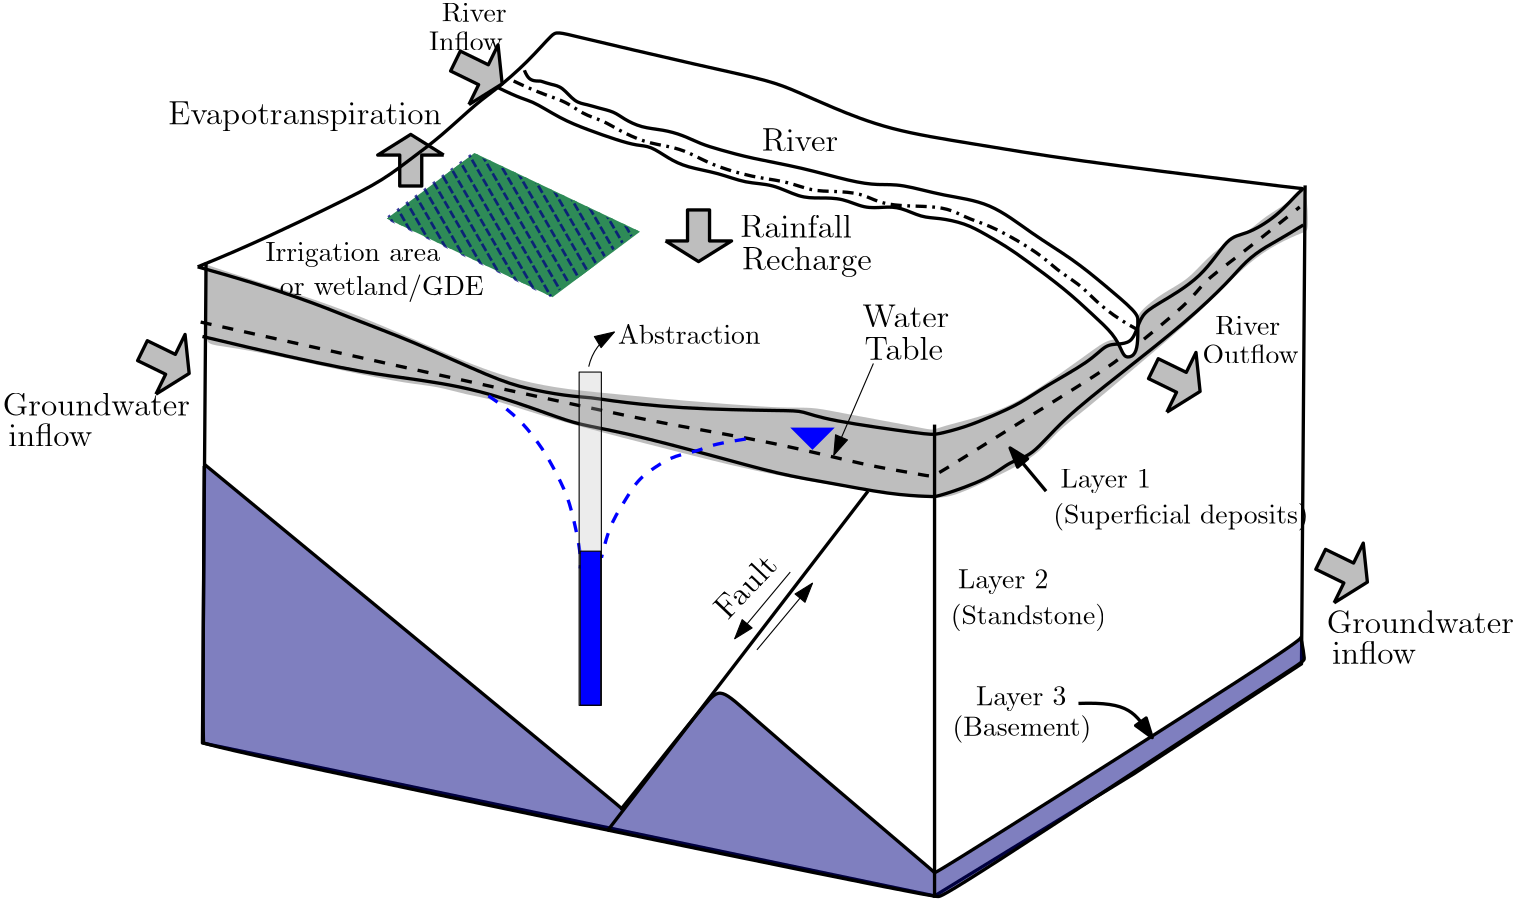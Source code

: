 <?xml version="1.0"?>
<!DOCTYPE ipe SYSTEM "ipe.dtd">
<ipe version="70218" creator="Ipe 7.2.21">
<info created="D:20210116212010" modified="D:20210116212230"/>
<ipestyle name="basic">
<symbol name="arrow/arc(spx)">
<path stroke="sym-stroke" fill="sym-stroke" pen="sym-pen">
0 0 m
-1 0.333 l
-1 -0.333 l
h
</path>
</symbol>
<symbol name="arrow/farc(spx)">
<path stroke="sym-stroke" fill="white" pen="sym-pen">
0 0 m
-1 0.333 l
-1 -0.333 l
h
</path>
</symbol>
<symbol name="arrow/ptarc(spx)">
<path stroke="sym-stroke" fill="sym-stroke" pen="sym-pen">
0 0 m
-1 0.333 l
-0.8 0 l
-1 -0.333 l
h
</path>
</symbol>
<symbol name="arrow/fptarc(spx)">
<path stroke="sym-stroke" fill="white" pen="sym-pen">
0 0 m
-1 0.333 l
-0.8 0 l
-1 -0.333 l
h
</path>
</symbol>
<symbol name="mark/circle(sx)" transformations="translations">
<path fill="sym-stroke">
0.6 0 0 0.6 0 0 e
0.4 0 0 0.4 0 0 e
</path>
</symbol>
<symbol name="mark/disk(sx)" transformations="translations">
<path fill="sym-stroke">
0.6 0 0 0.6 0 0 e
</path>
</symbol>
<symbol name="mark/fdisk(sfx)" transformations="translations">
<group>
<path fill="sym-fill">
0.5 0 0 0.5 0 0 e
</path>
<path fill="sym-stroke" fillrule="eofill">
0.6 0 0 0.6 0 0 e
0.4 0 0 0.4 0 0 e
</path>
</group>
</symbol>
<symbol name="mark/box(sx)" transformations="translations">
<path fill="sym-stroke" fillrule="eofill">
-0.6 -0.6 m
0.6 -0.6 l
0.6 0.6 l
-0.6 0.6 l
h
-0.4 -0.4 m
0.4 -0.4 l
0.4 0.4 l
-0.4 0.4 l
h
</path>
</symbol>
<symbol name="mark/square(sx)" transformations="translations">
<path fill="sym-stroke">
-0.6 -0.6 m
0.6 -0.6 l
0.6 0.6 l
-0.6 0.6 l
h
</path>
</symbol>
<symbol name="mark/fsquare(sfx)" transformations="translations">
<group>
<path fill="sym-fill">
-0.5 -0.5 m
0.5 -0.5 l
0.5 0.5 l
-0.5 0.5 l
h
</path>
<path fill="sym-stroke" fillrule="eofill">
-0.6 -0.6 m
0.6 -0.6 l
0.6 0.6 l
-0.6 0.6 l
h
-0.4 -0.4 m
0.4 -0.4 l
0.4 0.4 l
-0.4 0.4 l
h
</path>
</group>
</symbol>
<symbol name="mark/cross(sx)" transformations="translations">
<group>
<path fill="sym-stroke">
-0.43 -0.57 m
0.57 0.43 l
0.43 0.57 l
-0.57 -0.43 l
h
</path>
<path fill="sym-stroke">
-0.43 0.57 m
0.57 -0.43 l
0.43 -0.57 l
-0.57 0.43 l
h
</path>
</group>
</symbol>
<symbol name="arrow/fnormal(spx)">
<path stroke="sym-stroke" fill="white" pen="sym-pen">
0 0 m
-1 0.333 l
-1 -0.333 l
h
</path>
</symbol>
<symbol name="arrow/pointed(spx)">
<path stroke="sym-stroke" fill="sym-stroke" pen="sym-pen">
0 0 m
-1 0.333 l
-0.8 0 l
-1 -0.333 l
h
</path>
</symbol>
<symbol name="arrow/fpointed(spx)">
<path stroke="sym-stroke" fill="white" pen="sym-pen">
0 0 m
-1 0.333 l
-0.8 0 l
-1 -0.333 l
h
</path>
</symbol>
<symbol name="arrow/linear(spx)">
<path stroke="sym-stroke" pen="sym-pen">
-1 0.333 m
0 0 l
-1 -0.333 l
</path>
</symbol>
<symbol name="arrow/fdouble(spx)">
<path stroke="sym-stroke" fill="white" pen="sym-pen">
0 0 m
-1 0.333 l
-1 -0.333 l
h
-1 0 m
-2 0.333 l
-2 -0.333 l
h
</path>
</symbol>
<symbol name="arrow/double(spx)">
<path stroke="sym-stroke" fill="sym-stroke" pen="sym-pen">
0 0 m
-1 0.333 l
-1 -0.333 l
h
-1 0 m
-2 0.333 l
-2 -0.333 l
h
</path>
</symbol>
<symbol name="arrow/mid-normal(spx)">
<path stroke="sym-stroke" fill="sym-stroke" pen="sym-pen">
0.5 0 m
-0.5 0.333 l
-0.5 -0.333 l
h
</path>
</symbol>
<symbol name="arrow/mid-fnormal(spx)">
<path stroke="sym-stroke" fill="white" pen="sym-pen">
0.5 0 m
-0.5 0.333 l
-0.5 -0.333 l
h
</path>
</symbol>
<symbol name="arrow/mid-pointed(spx)">
<path stroke="sym-stroke" fill="sym-stroke" pen="sym-pen">
0.5 0 m
-0.5 0.333 l
-0.3 0 l
-0.5 -0.333 l
h
</path>
</symbol>
<symbol name="arrow/mid-fpointed(spx)">
<path stroke="sym-stroke" fill="white" pen="sym-pen">
0.5 0 m
-0.5 0.333 l
-0.3 0 l
-0.5 -0.333 l
h
</path>
</symbol>
<symbol name="arrow/mid-double(spx)">
<path stroke="sym-stroke" fill="sym-stroke" pen="sym-pen">
1 0 m
0 0.333 l
0 -0.333 l
h
0 0 m
-1 0.333 l
-1 -0.333 l
h
</path>
</symbol>
<symbol name="arrow/mid-fdouble(spx)">
<path stroke="sym-stroke" fill="white" pen="sym-pen">
1 0 m
0 0.333 l
0 -0.333 l
h
0 0 m
-1 0.333 l
-1 -0.333 l
h
</path>
</symbol>
<pen name="heavier" value="0.8"/>
<pen name="fat" value="1.2"/>
<pen name="ultrafat" value="2"/>
<symbolsize name="large" value="5"/>
<symbolsize name="small" value="2"/>
<symbolsize name="tiny" value="1.1"/>
<arrowsize name="large" value="10"/>
<arrowsize name="small" value="5"/>
<arrowsize name="tiny" value="3"/>
<color name="red" value="1 0 0"/>
<color name="blue" value="0 0 1"/>
<color name="green" value="0 1 0"/>
<color name="yellow" value="1 1 0"/>
<color name="orange" value="1 0.647 0"/>
<color name="gold" value="1 0.843 0"/>
<color name="purple" value="0.627 0.125 0.941"/>
<color name="gray" value="0.745"/>
<color name="brown" value="0.647 0.165 0.165"/>
<color name="navy" value="0 0 0.502"/>
<color name="pink" value="1 0.753 0.796"/>
<color name="seagreen" value="0.18 0.545 0.341"/>
<color name="turquoise" value="0.251 0.878 0.816"/>
<color name="violet" value="0.933 0.51 0.933"/>
<color name="darkblue" value="0 0 0.545"/>
<color name="darkcyan" value="0 0.545 0.545"/>
<color name="darkgray" value="0.663"/>
<color name="darkgreen" value="0 0.392 0"/>
<color name="darkmagenta" value="0.545 0 0.545"/>
<color name="darkorange" value="1 0.549 0"/>
<color name="darkred" value="0.545 0 0"/>
<color name="lightblue" value="0.678 0.847 0.902"/>
<color name="lightcyan" value="0.878 1 1"/>
<color name="lightgray" value="0.827"/>
<color name="lightgreen" value="0.565 0.933 0.565"/>
<color name="lightyellow" value="1 1 0.878"/>
<dashstyle name="dotted" value="[1 3] 0"/>
<dashstyle name="dashed" value="[4] 0"/>
<dashstyle name="dash dotted" value="[4 2 1 2] 0"/>
<dashstyle name="dash dot dotted" value="[4 2 1 2 1 2] 0"/>
<textsize name="large" value="\large"/>
<textsize name="Large" value="\Large"/>
<textsize name="LARGE" value="\LARGE"/>
<textsize name="huge" value="\huge"/>
<textsize name="Huge" value="\Huge"/>
<textsize name="small" value="\small"/>
<textsize name="footnote" value="\footnotesize"/>
<textsize name="tiny" value="\tiny"/>
<textstyle name="center" begin="\begin{center}" end="\end{center}"/>
<textstyle name="itemize" begin="\begin{itemize}" end="\end{itemize}"/>
<textstyle name="item" begin="\begin{itemize}\item{}" end="\end{itemize}"/>
<gridsize name="4 pts" value="4"/>
<gridsize name="8 pts (~3 mm)" value="8"/>
<gridsize name="16 pts (~6 mm)" value="16"/>
<gridsize name="32 pts (~12 mm)" value="32"/>
<gridsize name="10 pts (~3.5 mm)" value="10"/>
<gridsize name="20 pts (~7 mm)" value="20"/>
<gridsize name="14 pts (~5 mm)" value="14"/>
<gridsize name="28 pts (~10 mm)" value="28"/>
<gridsize name="56 pts (~20 mm)" value="56"/>
<anglesize name="90 deg" value="90"/>
<anglesize name="60 deg" value="60"/>
<anglesize name="45 deg" value="45"/>
<anglesize name="30 deg" value="30"/>
<anglesize name="22.5 deg" value="22.5"/>
<opacity name="10%" value="0.1"/>
<opacity name="30%" value="0.3"/>
<opacity name="50%" value="0.5"/>
<opacity name="75%" value="0.75"/>
<tiling name="falling" angle="-60" step="4" width="1"/>
<tiling name="rising" angle="30" step="4" width="1"/>
</ipestyle>
<page>
<layer name="alpha"/>
<view layers="alpha" active="alpha"/>
<path layer="alpha" matrix="1 0 0 1 0 -1" fill="gray">
119.095 708.658 m
133.342 703.478
163.13 695.059
193.565 682.108
209.755 674.985
220.763 670.452
234.362 665.919
251.199 662.681
273.216 660.738
291.996 658.796
325.669 656.205
334.088 656.205
341.211 656.205
350.277 654.263
375.532 649.73
383.95 647.787
384.598 649.082
406.615 654.263
420.214 662.034
438.346 674.985
443.526 678.87
447.412 680.813
450.65 680.813
453.888 682.108
456.478 686.641
457.125 690.526
466.191 697.65
475.257 702.183
481.733 709.954
490.799 717.077
497.275 719.667
502.455 724.848
512.816 730.676
515.406 735.209
517.997 734.561
518.644 719.667
517.349 719.667
506.988 715.134
497.275 708.658
486.266 697.65
475.905 687.289
455.183 669.804
437.698 654.91
427.985 647.787
420.862 638.721
406.615 631.598
390.426 623.827
383.95 623.827
379.417 623.179
325.669 631.598
295.234 639.369
246.666 651.672
224.649 659.443
215.583 660.738
204.574 663.976
195.508 664.624
172.196 669.157
146.941 674.985
128.809 678.223
121.685 678.87
121.685 681.461
121.038 708.011 c
</path>
<path stroke="black" dash="dashed" pen="fat">
119.743 685.994 m
195.508 669.157
227.886 662.034
257.675 655.558
288.11 649.082
326.964 642.606
359.99 634.188
376.827 631.598
382.655 630.303
384.598 630.95
414.386 649.73
444.822 668.509
452.592 674.337
476.552 693.764
480.438 700.24
490.151 707.363
505.045 719.019
515.406 727.438 c
</path>
<path stroke="black" pen="fat">
120.39 680.813 m
168.958 669.157
193.565 665.919
219.468 662.034
246.666 652.32
255.732 649.082
271.274 646.492
303.652 638.074
328.907 630.95
345.096 628.36
368.409 623.827
382.655 623.179
383.303 623.179
385.245 623.179
404.025 629.655
411.148 636.131
418.919 637.426
429.28 650.377
450.65 667.214
475.257 686.641
490.151 700.888
495.979 708.011
503.103 713.191
508.283 715.782
516.702 720.962 c
</path>
<path stroke="black" fill="white" pen="fat">
225.944 770.825 m
235.01 766.292
238.248 766.292
249.256 759.169
258.97 755.283
269.978 751.398
277.102 749.455
281.635 749.455
288.11 744.922
294.586 741.684
306.242 739.742
315.956 735.856
325.669 735.856
335.383 730.676
342.506 730.676
350.924 730.676
358.695 726.79
365.818 727.438
371.646 727.438
379.417 723.552
385.245 723.552
394.959 721.61
402.082 717.724
409.853 713.191
416.329 708.658
431.223 697.65
440.936 688.584
448.707 681.461
451.297 675.632
452.592 673.042
455.83 673.69
457.125 677.575
457.125 684.051
457.125 686.641
457.125 689.231
444.822 699.592
433.813 708.658
418.919 717.724
404.025 729.381
387.188 731.323
371.646 735.856
363.876 735.209
354.162 736.504
336.03 741.684
317.898 744.922
306.242 748.16
299.766 750.103
293.291 753.341
286.168 755.283
278.397 755.931
271.921 759.169
268.683 761.759
262.855 763.054
258.97 764.349
254.437 764.997
249.904 770.825
246.018 771.472
242.133 772.768
242.133 772.768
237.6 772.768
236.305 776.653
236.305 776.653 c
</path>
<path matrix="1.01183 0 0 1.03788 -2.75053 -29.2715" stroke="black" dash="dash dotted" pen="fat">
232.419 772.768 m
242.133 768.235
250.551 766.292
257.027 761.111
264.15 759.169
269.331 755.931
279.044 751.398
288.11 750.103
294.586 748.16
303.004 743.627
314.013 740.389
320.489 739.094
330.202 737.799
338.621 734.561
346.391 734.561
356.105 733.914
361.933 730.676
369.704 729.381
381.36 729.381
388.483 728.085
394.311 724.848
403.377 722.257
420.214 712.544
425.395 707.363
433.813 702.183
437.698 698.297
444.822 691.822
453.888 686.641
454.535 686.641 c
</path>
<path matrix="0.954545 0 0 1.01562 14.3616 -10.061" stroke="blue" dash="dashed" pen="fat">
315.956 643.902 m
302.357 641.959
300.414 640.016
288.758 638.074
282.282 634.188
275.159 629.655
269.978 621.237
264.15 612.818
261.56 601.81
261.56 601.81 c
</path>
<path stroke="blue" dash="dashed" pen="fat">
223.354 659.443 m
233.067 652.968
240.838 643.254
244.723 637.426
251.199 625.122
253.789 616.704
257.027 601.162
256.379 597.277 c
</path>
<path stroke="black" pen="fat">
121.685 707.363 m
120.39 534.463 l
383.95 479.419 l
383.95 479.419 l
455.83 523.454 l
516.054 562.956 l
517.349 735.209 l
</path>
<path matrix="1 0 0 1 0 -0.647568" stroke="black" fill="navy" pen="fat" opacity="50%" stroke-opacity="opaque">
121.038 635.483 m
271.921 511.15
271.274 511.798
270.626 510.503
306.89 556.48
306.89 553.89
383.303 489.133
383.95 488.485
383.95 487.838
516.702 572.022
515.406 573.317
516.054 572.669
517.349 564.251
516.702 564.898
387.188 479.419
385.245 480.067
383.303 479.419
121.038 533.815
121.038 535.758
120.39 534.463
121.038 634.836 c
</path>
<path stroke="black" pen="fat">
383.95 649.082 m
383.95 478.772 l
</path>
<path stroke="black" pen="fat">
359.99 625.122 m
266.093 502.732 l
</path>
<path stroke="black" pen="fat" arrow="normal/normal">
424.099 625.122 m
411.148 640.664 l
</path>
<path matrix="1 0 0 1 13.5989 3.23784" stroke="black" pen="fat" arrow="normal/normal">
422.157 545.471 m
440.936 546.119
442.231 542.234
448.707 533.168 c
</path>
<path matrix="-0.495145 0 0 -0.464523 211.219 1110.31" stroke="black" fill="gray" pen="fat">
8 784 m
32 768 l
56 784 l
40 784 l
40 808 l
24 808 l
24 784 l
8 784 l
</path>
<group matrix="0.748663 0 0 0.911111 17.1235 -29.1933">
<path matrix="1 0 0 1 35.6162 97.7827" fill="seagreen">
190.975 728.085 m
270.626 697.002 l
312.718 722.905 l
233.067 753.988 l
h
</path>
<path matrix="1 0 0 1 34.321 97.7829" fill="navy" opacity="75%" stroke-opacity="opaque" tiling="falling">
190.975 728.085 m
270.626 697.002 l
312.718 722.905 l
233.067 753.988 l
h
</path>
<path matrix="1 0 0 1 35.6162 97.7827" fill="seagreen" tiling="rising">
190.975 728.085 m
270.626 697.002 l
312.718 722.905 l
233.067 753.988 l
h
</path>
</group>
<path stroke="black" arrow="normal/normal">
320 568 m
340 592 l
</path>
<path matrix="1 0 0 1 -8 4" stroke="black" rarrow="normal/normal">
320 568 m
340 592 l
</path>
<path matrix="1.00344 0 0 1.02571 -0.838119 -20.3308" stroke="black" pen="fat">
119.095 708.011 m
137.227 715.134
170.253 730.676
185.795 738.446
196.803 746.865
205.869 753.341
220.116 766.292
225.296 769.53
237.6 779.891
247.314 790.899
248.609 790.252
302.357 777.948
324.374 773.415
334.088 769.53
345.744 764.349
367.114 755.931
396.254 751.398
431.223 745.57
501.16 737.151
516.702 735.209
515.406 735.856
506.341 725.495
494.684 719.019
488.856 719.019
479.79 704.125
462.306 694.412
457.773 691.174
455.83 685.346
453.888 681.461
449.355 680.813
444.822 680.813
439.641 674.985
422.804 665.919
414.386 660.091
404.025 655.558
394.311 651.672
383.95 649.082
381.36 649.082
343.801 654.263
336.03 657.501
330.85 657.501
291.348 658.148
264.15 661.386
261.56 662.034
251.199 662.681
236.952 665.271
225.944 668.509
194.213 682.756
177.376 688.584
150.178 699.592
119.095 708.011 c
</path>
<path matrix="0.5 0 0 0.5 284 240" fill="blue">
96 816 m
112 800 l
128 816 l
96 816 l
</path>
<path matrix="1 0 0 1.25 208 -352" stroke="black" fill="gray" cap="1" join="1" opacity="30%" stroke-opacity="opaque">
48 816 m
56 816 l
56 720 l
48 720 l
48 816 l
</path>
<path matrix="0.924266 0 0 0.577567 212.016 132.233" stroke="black" fill="blue" cap="1" join="1">
48 816 m
56 816 l
56 720 l
48 720 l
48 816 l
</path>
<group matrix="1 0 0 1 4.53297 -39.5016">
<text transformations="translations" pos="43.9773 691.822" stroke="black" type="label" width="67.39" height="8.302" depth="0" valign="baseline" size="large">Groundwater</text>
<text matrix="1 0 0 1 1.94266 -11.0087" transformations="translations" pos="43.9773 691.822" stroke="black" type="label" width="30.24" height="8.302" depth="0" valign="baseline" size="large">inflow</text>
</group>
<path matrix="0.218582 0.447978 -0.420273 0.205064 431.383 495.679" stroke="black" fill="gray" pen="fat">
8 784 m
32 768 l
56 784 l
40 784 l
40 808 l
24 808 l
24 784 l
8 784 l
</path>
<text matrix="1 0 0 1 171.605 -124.333" transformations="translations" pos="98.373 802.556" stroke="black" type="label" width="51.28" height="6.918" depth="0" valign="baseline">Abstraction</text>
<path matrix="0.347826 0 0 0.53506 231.088 260.285" stroke="black" arrow="normal/normal">
81.5362 765.644 m
86.7168 780.538
108.086 788.957 c
</path>
<path stroke="black" arrow="normal/normal">
361.933 671.099 m
347.686 638.074 l
</path>
<text matrix="1 0 0 1 198.156 -124.333" transformations="translations" pos="159.892 808.384" stroke="black" type="label" width="31.212" height="8.169" depth="0" valign="baseline" size="large">Water</text>
<text matrix="1 0 0 1 198.803 -135.99" transformations="translations" pos="159.892 808.384" stroke="black" type="label" width="28.289" height="8.302" depth="0" valign="baseline" size="large">Table</text>
<text matrix="1 0 0 1 154.121 -91.9551" transformations="translations" pos="159.892 808.384" stroke="black" type="label" width="40.156" height="8.302" depth="0" valign="baseline" size="large">Rainfall</text>
<text matrix="1 0 0 1 154.768 -103.612" transformations="translations" pos="159.892 808.384" stroke="black" type="label" width="46.659" height="8.307" depth="2.32" valign="baseline" size="large">Recharge</text>
<group matrix="1 0 0 1 481.143 -117.857">
<text transformations="translations" pos="43.9773 691.822" stroke="black" type="label" width="67.39" height="8.302" depth="0" valign="baseline" size="large">Groundwater</text>
<text matrix="1 0 0 1 1.94266 -11.0087" transformations="translations" pos="43.9773 691.822" stroke="black" type="label" width="30.24" height="8.302" depth="0" valign="baseline" size="large">inflow</text>
</group>
<path matrix="0.218582 0.447978 -0.420273 0.205064 855.539 420.561" stroke="black" fill="gray" pen="fat">
8 784 m
32 768 l
56 784 l
40 784 l
40 808 l
24 808 l
24 784 l
8 784 l
</path>
<text matrix="1 0 0 1 342.563 97.1351" transformations="translations" pos="56.2811 450.926" stroke="black" type="label" width="32.545" height="6.815" depth="1.93" valign="baseline">Layer 3</text>
<text matrix="1 0 0 1 334.145 86.1264" transformations="translations" pos="56.2811 450.926" stroke="black" type="label" width="50.007" height="7.473" depth="2.49" valign="baseline">(Basement)</text>
<text matrix="1 0 0 1 336.087 139.227" transformations="translations" pos="56.2811 450.926" stroke="black" type="label" width="32.545" height="6.815" depth="1.93" valign="baseline">Layer 2</text>
<text matrix="1 0 0 1 333.497 126.276" transformations="translations" pos="56.2811 450.926" stroke="black" type="label" width="55.957" height="7.473" depth="2.49" valign="baseline">(Standstone)</text>
<path matrix="0.218582 0.447978 -0.420273 0.205064 795.316 489.203" stroke="black" fill="gray" pen="fat">
8 784 m
32 768 l
56 784 l
40 784 l
40 808 l
24 808 l
24 784 l
8 784 l
</path>
<text matrix="1 0 0 1 455.24 -85.4789" transformations="translations" pos="29.7308 766.939" stroke="black" type="label" width="23.412" height="6.808" depth="0" valign="baseline">River</text>
<text matrix="1 0 0 1 450.707 -95.8398" transformations="translations" pos="29.7308 766.939" stroke="black" type="label" width="34.593" height="6.918" depth="0" valign="baseline">Outflow</text>
<text matrix="1 0 0 1 372.998 175.491" transformations="translations" pos="56.2811 450.926" stroke="black" type="label" width="32.545" height="6.815" depth="1.93" valign="baseline">Layer 1</text>
<text matrix="1 0 0 1 370.408 162.54" transformations="translations" pos="56.2811 450.926" stroke="black" type="label" width="92.016" height="7.473" depth="2.49" valign="baseline">(Superficial deposits)</text>
<path matrix="0.495145 0 0 0.464523 283.14 351.023" stroke="black" fill="gray" pen="fat">
8 784 m
32 768 l
56 784 l
40 784 l
40 808 l
24 808 l
24 784 l
8 784 l
</path>
<text matrix="1 0 0 1 176.786 27.198" transformations="translations" pos="29.7308 766.939" stroke="black" type="label" width="23.412" height="6.808" depth="0" valign="baseline">River</text>
<text matrix="1 0 0 1 172.253 16.8371" transformations="translations" pos="29.7308 766.939" stroke="black" type="label" width="26.567" height="6.918" depth="0" valign="baseline">Inflow</text>
<path matrix="0.218582 0.447978 -0.420273 0.205064 544.06 599.937" stroke="black" fill="gray" pen="fat">
8 784 m
32 768 l
56 784 l
40 784 l
40 808 l
24 808 l
24 784 l
8 784 l
</path>
<text matrix="1 0 0 1 245.428 -55.0432" transformations="translations" pos="76.3557 802.556" stroke="black" type="label" width="27.474" height="8.169" depth="0" valign="baseline" size="large">River</text>
<text matrix="0.689611 0.72418 -0.72418 0.689611 820.29 -15.1162" pos="77.6508 779.243" stroke="black" type="label" width="26.824" height="8.302" depth="0" valign="baseline" size="large">Fault</text>
<text matrix="1 0 0 1 23.96 1.29514" transformations="translations" pos="84.1265 755.931" stroke="black" type="label" width="98.426" height="8.174" depth="2.32" valign="baseline" size="large">Evapotranspiration</text>
<text matrix="1 0 0 1 193.623 -90.0119" transformations="translations" pos="-50.5676 798.023" stroke="black" type="label" width="62.903" height="6.815" depth="1.93" valign="baseline">Irrigation area</text>
<text matrix="1 0 0 1 198.804 -102.316" transformations="translations" pos="-50.5676 798.023" stroke="black" type="label" width="73.433" height="7.473" depth="2.49" valign="baseline">or wetland/GDE</text>
</page>
</ipe>

